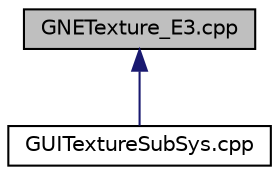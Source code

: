 digraph "GNETexture_E3.cpp"
{
  edge [fontname="Helvetica",fontsize="10",labelfontname="Helvetica",labelfontsize="10"];
  node [fontname="Helvetica",fontsize="10",shape=record];
  Node1 [label="GNETexture_E3.cpp",height=0.2,width=0.4,color="black", fillcolor="grey75", style="filled", fontcolor="black"];
  Node1 -> Node2 [dir="back",color="midnightblue",fontsize="10",style="solid",fontname="Helvetica"];
  Node2 [label="GUITextureSubSys.cpp",height=0.2,width=0.4,color="black", fillcolor="white", style="filled",URL="$d3/d53/_g_u_i_texture_sub_sys_8cpp.html"];
}
